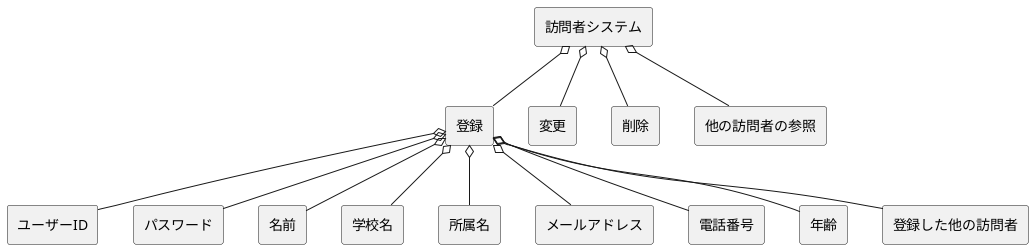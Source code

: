 @startuml 訪問者システムドメインモデル図
skinparam componentStyle rectangle

[訪問者システム] o-- [登録]
[訪問者システム] o-- [変更]
[訪問者システム] o-- [削除]
[訪問者システム] o-- [他の訪問者の参照]



[登録] o-- [ユーザーID]
[登録] o-- [パスワード]
[登録] o-- [名前]
[登録] o-- [学校名]
[登録] o-- [所属名]
[登録] o-- [メールアドレス]
[登録] o-- [電話番号]
[登録] o-- [年齢]
[登録] o-- [登録した他の訪問者]

@enduml